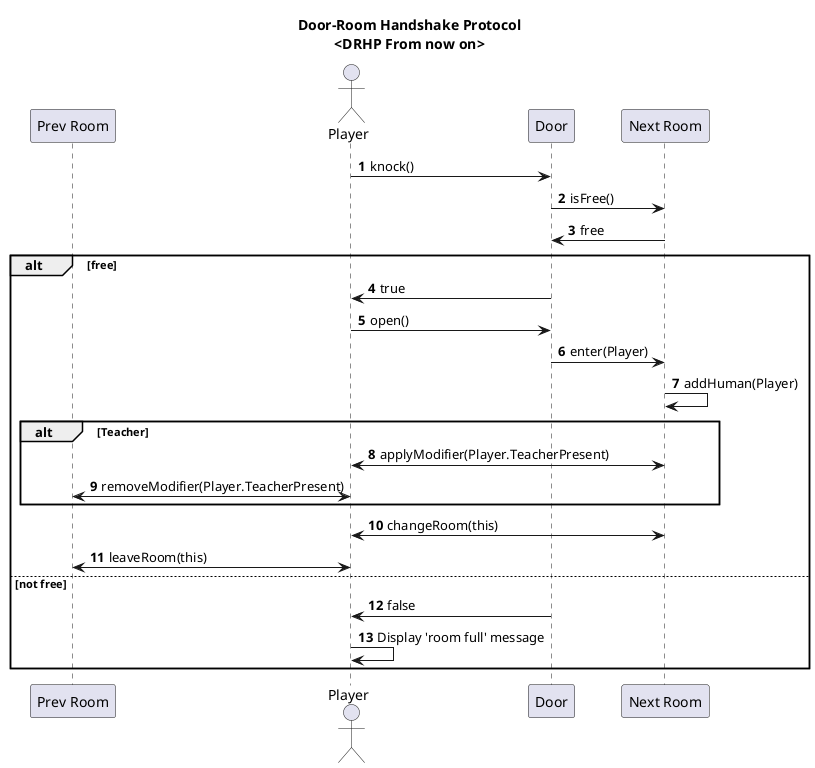 @startuml
'https://plantuml.com/sequence-diagram

title
    Door-Room Handshake Protocol
    <DRHP From now on>
end title

autonumber

participant "Prev Room" as P
actor "Player" as U
participant "Door" as D
participant "Next Room" as N

U -> D: knock()
D -> N: isFree()
N -> D: free
alt free
    D -> U: true
    U -> D: open()
    D -> N: enter(Player)
    N -> N: addHuman(Player)
    alt Teacher
        U <-> N: applyModifier(Player.TeacherPresent)
        U <-> P: removeModifier(Player.TeacherPresent)
    end
    N <-> U: changeRoom(this)
    U <-> P: leaveRoom(this)
else not free
    D -> U: false
    U -> U: Display 'room full' message
end
@enduml